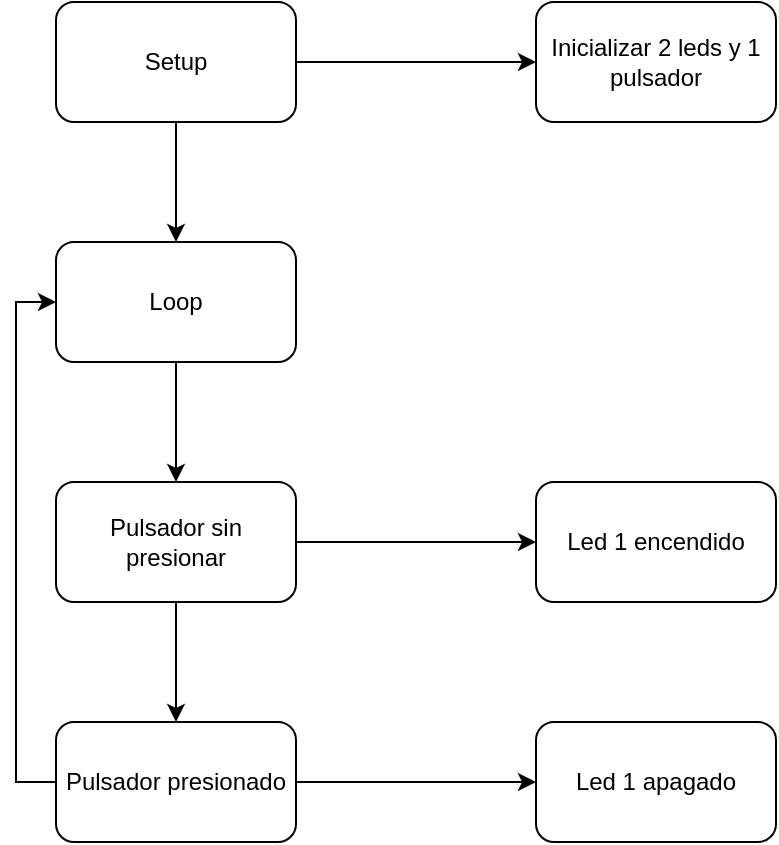 <mxfile version="13.7.3" type="github">
  <diagram id="Bs6UO6upnDh8nRsxLj0p" name="Page-1">
    <mxGraphModel dx="868" dy="450" grid="1" gridSize="10" guides="1" tooltips="1" connect="1" arrows="1" fold="1" page="1" pageScale="1" pageWidth="827" pageHeight="1169" math="0" shadow="0">
      <root>
        <mxCell id="0" />
        <mxCell id="1" parent="0" />
        <mxCell id="q21AdUUa7zdEMvrFkGbC-3" style="edgeStyle=orthogonalEdgeStyle;rounded=0;orthogonalLoop=1;jettySize=auto;html=1;" edge="1" parent="1" source="q21AdUUa7zdEMvrFkGbC-1" target="q21AdUUa7zdEMvrFkGbC-2">
          <mxGeometry relative="1" as="geometry" />
        </mxCell>
        <mxCell id="q21AdUUa7zdEMvrFkGbC-9" style="edgeStyle=orthogonalEdgeStyle;rounded=0;orthogonalLoop=1;jettySize=auto;html=1;entryX=0.5;entryY=0;entryDx=0;entryDy=0;" edge="1" parent="1" source="q21AdUUa7zdEMvrFkGbC-1" target="q21AdUUa7zdEMvrFkGbC-4">
          <mxGeometry relative="1" as="geometry" />
        </mxCell>
        <mxCell id="q21AdUUa7zdEMvrFkGbC-1" value="Setup" style="rounded=1;whiteSpace=wrap;html=1;" vertex="1" parent="1">
          <mxGeometry x="130" y="120" width="120" height="60" as="geometry" />
        </mxCell>
        <mxCell id="q21AdUUa7zdEMvrFkGbC-2" value="Inicializar 2 leds y 1 pulsador" style="rounded=1;whiteSpace=wrap;html=1;" vertex="1" parent="1">
          <mxGeometry x="370" y="120" width="120" height="60" as="geometry" />
        </mxCell>
        <mxCell id="q21AdUUa7zdEMvrFkGbC-10" style="edgeStyle=orthogonalEdgeStyle;rounded=0;orthogonalLoop=1;jettySize=auto;html=1;entryX=0.5;entryY=0;entryDx=0;entryDy=0;" edge="1" parent="1" source="q21AdUUa7zdEMvrFkGbC-4" target="q21AdUUa7zdEMvrFkGbC-5">
          <mxGeometry relative="1" as="geometry" />
        </mxCell>
        <mxCell id="q21AdUUa7zdEMvrFkGbC-4" value="Loop" style="rounded=1;whiteSpace=wrap;html=1;" vertex="1" parent="1">
          <mxGeometry x="130" y="240" width="120" height="60" as="geometry" />
        </mxCell>
        <mxCell id="q21AdUUa7zdEMvrFkGbC-11" style="edgeStyle=orthogonalEdgeStyle;rounded=0;orthogonalLoop=1;jettySize=auto;html=1;entryX=0.5;entryY=0;entryDx=0;entryDy=0;" edge="1" parent="1" source="q21AdUUa7zdEMvrFkGbC-5" target="q21AdUUa7zdEMvrFkGbC-7">
          <mxGeometry relative="1" as="geometry" />
        </mxCell>
        <mxCell id="q21AdUUa7zdEMvrFkGbC-12" style="edgeStyle=orthogonalEdgeStyle;rounded=0;orthogonalLoop=1;jettySize=auto;html=1;entryX=0;entryY=0.5;entryDx=0;entryDy=0;" edge="1" parent="1" source="q21AdUUa7zdEMvrFkGbC-5" target="q21AdUUa7zdEMvrFkGbC-6">
          <mxGeometry relative="1" as="geometry" />
        </mxCell>
        <mxCell id="q21AdUUa7zdEMvrFkGbC-5" value="Pulsador sin presionar" style="rounded=1;whiteSpace=wrap;html=1;" vertex="1" parent="1">
          <mxGeometry x="130" y="360" width="120" height="60" as="geometry" />
        </mxCell>
        <mxCell id="q21AdUUa7zdEMvrFkGbC-6" value="Led 1 encendido" style="rounded=1;whiteSpace=wrap;html=1;" vertex="1" parent="1">
          <mxGeometry x="370" y="360" width="120" height="60" as="geometry" />
        </mxCell>
        <mxCell id="q21AdUUa7zdEMvrFkGbC-13" style="edgeStyle=orthogonalEdgeStyle;rounded=0;orthogonalLoop=1;jettySize=auto;html=1;entryX=0;entryY=0.5;entryDx=0;entryDy=0;" edge="1" parent="1" source="q21AdUUa7zdEMvrFkGbC-7" target="q21AdUUa7zdEMvrFkGbC-8">
          <mxGeometry relative="1" as="geometry" />
        </mxCell>
        <mxCell id="q21AdUUa7zdEMvrFkGbC-14" style="edgeStyle=orthogonalEdgeStyle;rounded=0;orthogonalLoop=1;jettySize=auto;html=1;entryX=0;entryY=0.5;entryDx=0;entryDy=0;" edge="1" parent="1" source="q21AdUUa7zdEMvrFkGbC-7" target="q21AdUUa7zdEMvrFkGbC-4">
          <mxGeometry relative="1" as="geometry">
            <Array as="points">
              <mxPoint x="110" y="510" />
              <mxPoint x="110" y="270" />
            </Array>
          </mxGeometry>
        </mxCell>
        <mxCell id="q21AdUUa7zdEMvrFkGbC-7" value="Pulsador presionado" style="rounded=1;whiteSpace=wrap;html=1;" vertex="1" parent="1">
          <mxGeometry x="130" y="480" width="120" height="60" as="geometry" />
        </mxCell>
        <mxCell id="q21AdUUa7zdEMvrFkGbC-8" value="Led 1 apagado" style="rounded=1;whiteSpace=wrap;html=1;" vertex="1" parent="1">
          <mxGeometry x="370" y="480" width="120" height="60" as="geometry" />
        </mxCell>
      </root>
    </mxGraphModel>
  </diagram>
</mxfile>
